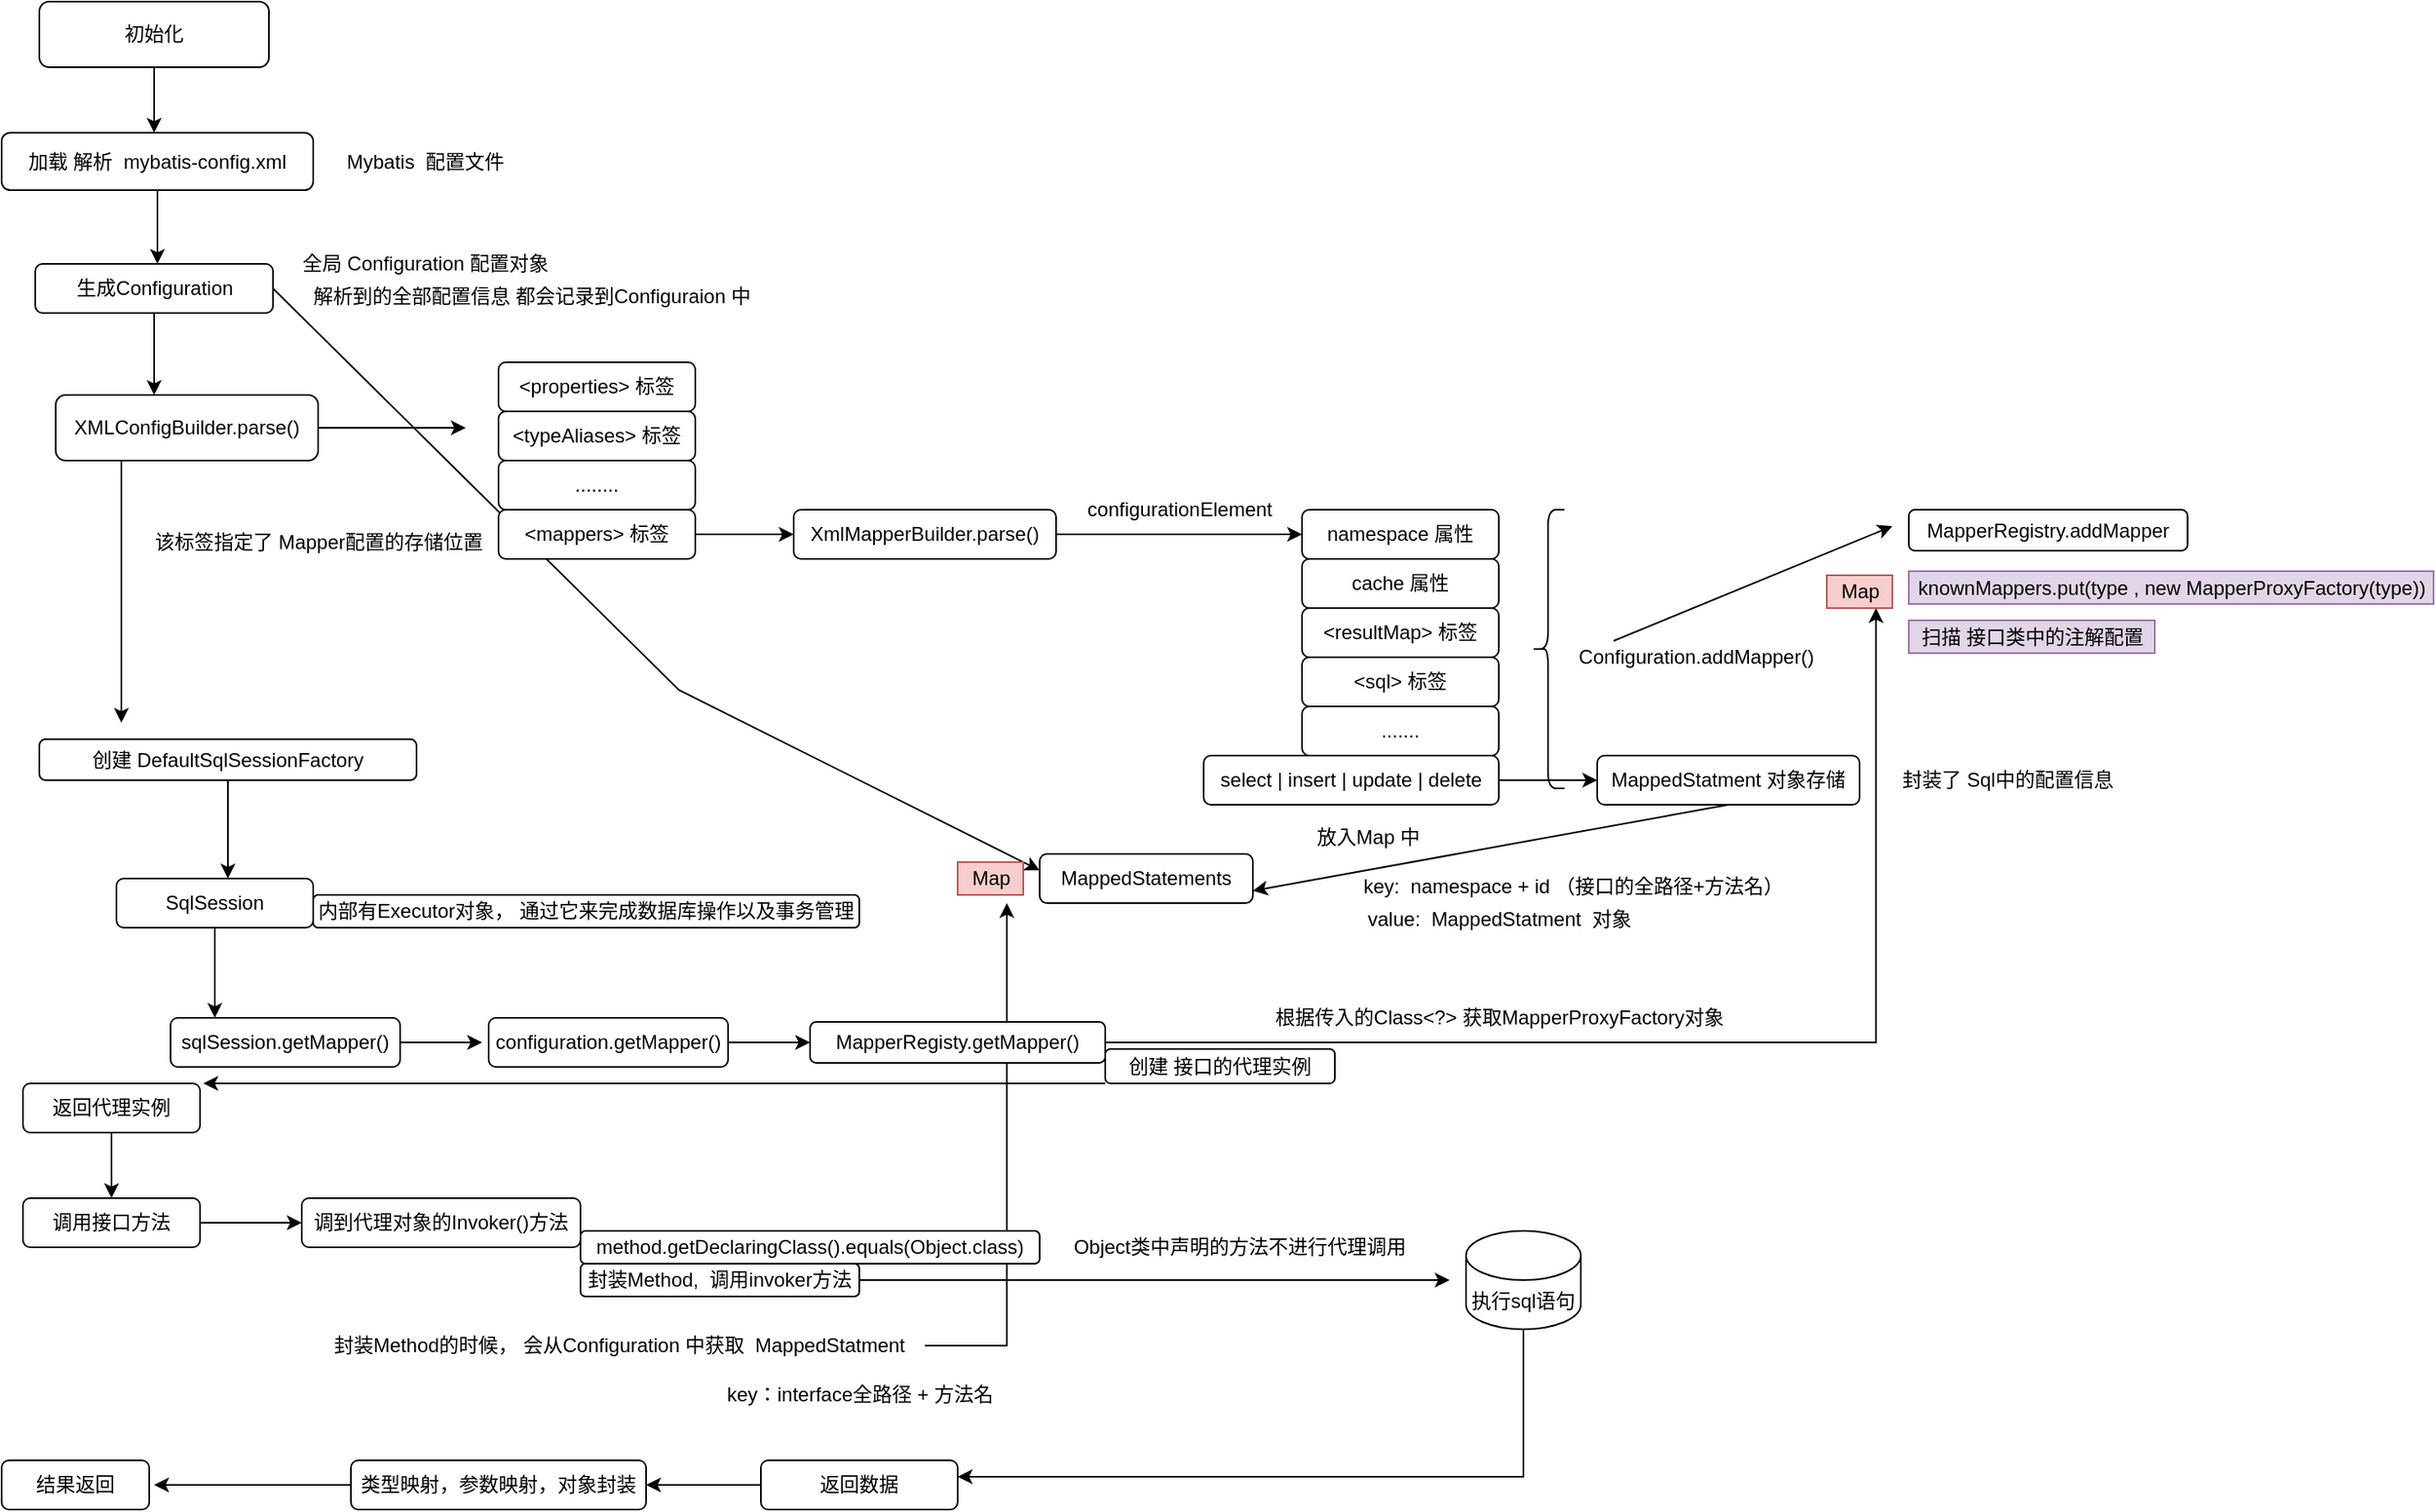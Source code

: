 <mxfile version="15.2.1" type="github">
  <diagram id="B5jJC25mj0-t0FNHeOOL" name="第 1 页">
    <mxGraphModel dx="1422" dy="748" grid="1" gridSize="10" guides="1" tooltips="1" connect="1" arrows="1" fold="1" page="1" pageScale="1" pageWidth="827" pageHeight="1169" math="0" shadow="0">
      <root>
        <mxCell id="0" />
        <mxCell id="1" parent="0" />
        <mxCell id="5JDHJ3_cwMuTR78_X9k_-93" style="edgeStyle=none;rounded=0;orthogonalLoop=1;jettySize=auto;html=1;" edge="1" parent="1" source="5JDHJ3_cwMuTR78_X9k_-92">
          <mxGeometry relative="1" as="geometry">
            <mxPoint x="653" y="590" as="targetPoint" />
            <Array as="points">
              <mxPoint x="653" y="860" />
            </Array>
          </mxGeometry>
        </mxCell>
        <mxCell id="5JDHJ3_cwMuTR78_X9k_-18" style="edgeStyle=none;rounded=0;orthogonalLoop=1;jettySize=auto;html=1;exitX=0.5;exitY=1;exitDx=0;exitDy=0;" edge="1" parent="1" source="5JDHJ3_cwMuTR78_X9k_-17">
          <mxGeometry relative="1" as="geometry">
            <mxPoint x="133" y="120" as="targetPoint" />
          </mxGeometry>
        </mxCell>
        <mxCell id="5JDHJ3_cwMuTR78_X9k_-17" value="初始化" style="rounded=1;whiteSpace=wrap;html=1;align=center;" vertex="1" parent="1">
          <mxGeometry x="63" y="40" width="140" height="40" as="geometry" />
        </mxCell>
        <mxCell id="5JDHJ3_cwMuTR78_X9k_-21" style="edgeStyle=none;rounded=0;orthogonalLoop=1;jettySize=auto;html=1;exitX=0.5;exitY=1;exitDx=0;exitDy=0;" edge="1" parent="1" source="5JDHJ3_cwMuTR78_X9k_-19">
          <mxGeometry relative="1" as="geometry">
            <mxPoint x="135" y="200" as="targetPoint" />
          </mxGeometry>
        </mxCell>
        <mxCell id="5JDHJ3_cwMuTR78_X9k_-19" value="加载 解析&amp;nbsp; mybatis-config.xml" style="rounded=1;whiteSpace=wrap;html=1;align=center;" vertex="1" parent="1">
          <mxGeometry x="40" y="120" width="190" height="35" as="geometry" />
        </mxCell>
        <mxCell id="5JDHJ3_cwMuTR78_X9k_-20" value="Mybatis&amp;nbsp; 配置文件" style="text;html=1;align=center;verticalAlign=middle;resizable=0;points=[];autosize=1;strokeColor=none;fillColor=none;" vertex="1" parent="1">
          <mxGeometry x="243" y="127.5" width="110" height="20" as="geometry" />
        </mxCell>
        <mxCell id="5JDHJ3_cwMuTR78_X9k_-24" style="edgeStyle=none;rounded=0;orthogonalLoop=1;jettySize=auto;html=1;exitX=0.5;exitY=1;exitDx=0;exitDy=0;" edge="1" parent="1" source="5JDHJ3_cwMuTR78_X9k_-22">
          <mxGeometry relative="1" as="geometry">
            <mxPoint x="133" y="280" as="targetPoint" />
          </mxGeometry>
        </mxCell>
        <mxCell id="5JDHJ3_cwMuTR78_X9k_-58" style="edgeStyle=none;rounded=0;orthogonalLoop=1;jettySize=auto;html=1;exitX=1;exitY=0.5;exitDx=0;exitDy=0;" edge="1" parent="1" source="5JDHJ3_cwMuTR78_X9k_-22">
          <mxGeometry relative="1" as="geometry">
            <mxPoint x="673" y="570" as="targetPoint" />
            <Array as="points">
              <mxPoint x="453" y="460" />
            </Array>
          </mxGeometry>
        </mxCell>
        <mxCell id="5JDHJ3_cwMuTR78_X9k_-22" value="生成Configuration" style="rounded=1;whiteSpace=wrap;html=1;align=center;" vertex="1" parent="1">
          <mxGeometry x="60.5" y="200" width="145" height="30" as="geometry" />
        </mxCell>
        <mxCell id="5JDHJ3_cwMuTR78_X9k_-23" value="全局 Configuration 配置对象" style="text;html=1;align=center;verticalAlign=middle;resizable=0;points=[];autosize=1;strokeColor=none;fillColor=none;" vertex="1" parent="1">
          <mxGeometry x="213" y="190" width="170" height="20" as="geometry" />
        </mxCell>
        <mxCell id="5JDHJ3_cwMuTR78_X9k_-54" style="edgeStyle=none;rounded=0;orthogonalLoop=1;jettySize=auto;html=1;exitX=0.5;exitY=1;exitDx=0;exitDy=0;" edge="1" parent="1" source="5JDHJ3_cwMuTR78_X9k_-25">
          <mxGeometry relative="1" as="geometry">
            <mxPoint x="178" y="575" as="targetPoint" />
          </mxGeometry>
        </mxCell>
        <mxCell id="5JDHJ3_cwMuTR78_X9k_-25" value="创建 DefaultSqlSessionFactory" style="rounded=1;whiteSpace=wrap;html=1;align=center;" vertex="1" parent="1">
          <mxGeometry x="63" y="490" width="230" height="25" as="geometry" />
        </mxCell>
        <mxCell id="5JDHJ3_cwMuTR78_X9k_-26" value="解析到的全部配置信息 都会记录到Configuraion 中" style="text;html=1;align=center;verticalAlign=middle;resizable=0;points=[];autosize=1;strokeColor=none;fillColor=none;" vertex="1" parent="1">
          <mxGeometry x="223" y="210" width="280" height="20" as="geometry" />
        </mxCell>
        <mxCell id="5JDHJ3_cwMuTR78_X9k_-28" style="edgeStyle=none;rounded=0;orthogonalLoop=1;jettySize=auto;html=1;exitX=1;exitY=0.5;exitDx=0;exitDy=0;" edge="1" parent="1" source="5JDHJ3_cwMuTR78_X9k_-27">
          <mxGeometry relative="1" as="geometry">
            <mxPoint x="323" y="300" as="targetPoint" />
          </mxGeometry>
        </mxCell>
        <mxCell id="5JDHJ3_cwMuTR78_X9k_-68" style="edgeStyle=none;rounded=0;orthogonalLoop=1;jettySize=auto;html=1;exitX=0.25;exitY=1;exitDx=0;exitDy=0;" edge="1" parent="1" source="5JDHJ3_cwMuTR78_X9k_-27">
          <mxGeometry relative="1" as="geometry">
            <mxPoint x="113" y="480" as="targetPoint" />
          </mxGeometry>
        </mxCell>
        <mxCell id="5JDHJ3_cwMuTR78_X9k_-27" value="XMLConfigBuilder.parse()" style="rounded=1;whiteSpace=wrap;html=1;align=center;" vertex="1" parent="1">
          <mxGeometry x="73" y="280" width="160" height="40" as="geometry" />
        </mxCell>
        <mxCell id="5JDHJ3_cwMuTR78_X9k_-29" value="&amp;lt;properties&amp;gt; 标签" style="rounded=1;whiteSpace=wrap;html=1;align=center;" vertex="1" parent="1">
          <mxGeometry x="343" y="260" width="120" height="30" as="geometry" />
        </mxCell>
        <mxCell id="5JDHJ3_cwMuTR78_X9k_-30" value="&amp;lt;typeAliases&amp;gt; 标签" style="rounded=1;whiteSpace=wrap;html=1;align=center;" vertex="1" parent="1">
          <mxGeometry x="343" y="290" width="120" height="30" as="geometry" />
        </mxCell>
        <mxCell id="5JDHJ3_cwMuTR78_X9k_-31" value="........" style="rounded=1;whiteSpace=wrap;html=1;align=center;" vertex="1" parent="1">
          <mxGeometry x="343" y="320" width="120" height="30" as="geometry" />
        </mxCell>
        <mxCell id="5JDHJ3_cwMuTR78_X9k_-34" style="edgeStyle=none;rounded=0;orthogonalLoop=1;jettySize=auto;html=1;exitX=1;exitY=0.5;exitDx=0;exitDy=0;" edge="1" parent="1" source="5JDHJ3_cwMuTR78_X9k_-32">
          <mxGeometry relative="1" as="geometry">
            <mxPoint x="523" y="365" as="targetPoint" />
          </mxGeometry>
        </mxCell>
        <mxCell id="5JDHJ3_cwMuTR78_X9k_-32" value="&amp;lt;mappers&amp;gt; 标签" style="rounded=1;whiteSpace=wrap;html=1;align=center;" vertex="1" parent="1">
          <mxGeometry x="343" y="350" width="120" height="30" as="geometry" />
        </mxCell>
        <mxCell id="5JDHJ3_cwMuTR78_X9k_-33" value="该标签指定了 Mapper配置的存储位置" style="text;html=1;align=center;verticalAlign=middle;resizable=0;points=[];autosize=1;strokeColor=none;fillColor=none;" vertex="1" parent="1">
          <mxGeometry x="123" y="360" width="220" height="20" as="geometry" />
        </mxCell>
        <mxCell id="5JDHJ3_cwMuTR78_X9k_-35" value="MapperRegistry.addMapper" style="rounded=1;whiteSpace=wrap;html=1;align=center;" vertex="1" parent="1">
          <mxGeometry x="1203" y="350" width="170" height="25" as="geometry" />
        </mxCell>
        <mxCell id="5JDHJ3_cwMuTR78_X9k_-36" value="knownMappers.put(type , new MapperProxyFactory(type))" style="text;html=1;align=center;verticalAlign=middle;resizable=0;points=[];autosize=1;strokeColor=#9673a6;fillColor=#e1d5e7;" vertex="1" parent="1">
          <mxGeometry x="1203" y="387.5" width="320" height="20" as="geometry" />
        </mxCell>
        <mxCell id="5JDHJ3_cwMuTR78_X9k_-37" value="扫描 接口类中的注解配置" style="text;html=1;align=center;verticalAlign=middle;resizable=0;points=[];autosize=1;strokeColor=#9673a6;fillColor=#e1d5e7;" vertex="1" parent="1">
          <mxGeometry x="1203" y="417.5" width="150" height="20" as="geometry" />
        </mxCell>
        <mxCell id="5JDHJ3_cwMuTR78_X9k_-40" style="edgeStyle=none;rounded=0;orthogonalLoop=1;jettySize=auto;html=1;exitX=1;exitY=0.5;exitDx=0;exitDy=0;" edge="1" parent="1" source="5JDHJ3_cwMuTR78_X9k_-39">
          <mxGeometry relative="1" as="geometry">
            <mxPoint x="833" y="365" as="targetPoint" />
          </mxGeometry>
        </mxCell>
        <mxCell id="5JDHJ3_cwMuTR78_X9k_-39" value="XmlMapperBuilder.parse()" style="rounded=1;whiteSpace=wrap;html=1;align=center;" vertex="1" parent="1">
          <mxGeometry x="523" y="350" width="160" height="30" as="geometry" />
        </mxCell>
        <mxCell id="5JDHJ3_cwMuTR78_X9k_-41" value="configurationElement" style="text;html=1;align=center;verticalAlign=middle;resizable=0;points=[];autosize=1;strokeColor=none;fillColor=none;" vertex="1" parent="1">
          <mxGeometry x="693" y="340" width="130" height="20" as="geometry" />
        </mxCell>
        <mxCell id="5JDHJ3_cwMuTR78_X9k_-42" value="namespace 属性" style="rounded=1;whiteSpace=wrap;html=1;align=center;" vertex="1" parent="1">
          <mxGeometry x="833" y="350" width="120" height="30" as="geometry" />
        </mxCell>
        <mxCell id="5JDHJ3_cwMuTR78_X9k_-43" value="cache 属性" style="rounded=1;whiteSpace=wrap;html=1;align=center;" vertex="1" parent="1">
          <mxGeometry x="833" y="380" width="120" height="30" as="geometry" />
        </mxCell>
        <mxCell id="5JDHJ3_cwMuTR78_X9k_-44" value="&amp;lt;resultMap&amp;gt; 标签" style="rounded=1;whiteSpace=wrap;html=1;align=center;" vertex="1" parent="1">
          <mxGeometry x="833" y="410" width="120" height="30" as="geometry" />
        </mxCell>
        <mxCell id="5JDHJ3_cwMuTR78_X9k_-45" value="&amp;lt;sql&amp;gt; 标签" style="rounded=1;whiteSpace=wrap;html=1;align=center;" vertex="1" parent="1">
          <mxGeometry x="833" y="440" width="120" height="30" as="geometry" />
        </mxCell>
        <mxCell id="5JDHJ3_cwMuTR78_X9k_-46" value="......." style="rounded=1;whiteSpace=wrap;html=1;align=center;" vertex="1" parent="1">
          <mxGeometry x="833" y="470" width="120" height="30" as="geometry" />
        </mxCell>
        <mxCell id="5JDHJ3_cwMuTR78_X9k_-48" style="edgeStyle=none;rounded=0;orthogonalLoop=1;jettySize=auto;html=1;exitX=1;exitY=0.5;exitDx=0;exitDy=0;" edge="1" parent="1" source="5JDHJ3_cwMuTR78_X9k_-47">
          <mxGeometry relative="1" as="geometry">
            <mxPoint x="1013" y="515" as="targetPoint" />
          </mxGeometry>
        </mxCell>
        <mxCell id="5JDHJ3_cwMuTR78_X9k_-47" value="select | insert | update | delete" style="rounded=1;whiteSpace=wrap;html=1;align=center;" vertex="1" parent="1">
          <mxGeometry x="773" y="500" width="180" height="30" as="geometry" />
        </mxCell>
        <mxCell id="5JDHJ3_cwMuTR78_X9k_-61" style="edgeStyle=none;rounded=0;orthogonalLoop=1;jettySize=auto;html=1;exitX=0.5;exitY=1;exitDx=0;exitDy=0;entryX=1;entryY=0.75;entryDx=0;entryDy=0;" edge="1" parent="1" source="5JDHJ3_cwMuTR78_X9k_-49" target="5JDHJ3_cwMuTR78_X9k_-59">
          <mxGeometry relative="1" as="geometry" />
        </mxCell>
        <mxCell id="5JDHJ3_cwMuTR78_X9k_-49" value="MappedStatment 对象存储" style="rounded=1;whiteSpace=wrap;html=1;align=center;" vertex="1" parent="1">
          <mxGeometry x="1013" y="500" width="160" height="30" as="geometry" />
        </mxCell>
        <mxCell id="5JDHJ3_cwMuTR78_X9k_-50" value="" style="endArrow=classic;html=1;" edge="1" parent="1">
          <mxGeometry width="50" height="50" relative="1" as="geometry">
            <mxPoint x="1023" y="430" as="sourcePoint" />
            <mxPoint x="1193" y="360" as="targetPoint" />
          </mxGeometry>
        </mxCell>
        <mxCell id="5JDHJ3_cwMuTR78_X9k_-52" value="" style="shape=curlyBracket;whiteSpace=wrap;html=1;rounded=1;align=center;" vertex="1" parent="1">
          <mxGeometry x="973" y="350" width="20" height="170" as="geometry" />
        </mxCell>
        <mxCell id="5JDHJ3_cwMuTR78_X9k_-71" style="edgeStyle=none;rounded=0;orthogonalLoop=1;jettySize=auto;html=1;exitX=0.5;exitY=1;exitDx=0;exitDy=0;" edge="1" parent="1" source="5JDHJ3_cwMuTR78_X9k_-55">
          <mxGeometry relative="1" as="geometry">
            <mxPoint x="170" y="660" as="targetPoint" />
          </mxGeometry>
        </mxCell>
        <mxCell id="5JDHJ3_cwMuTR78_X9k_-55" value="SqlSession" style="rounded=1;whiteSpace=wrap;html=1;align=center;" vertex="1" parent="1">
          <mxGeometry x="110" y="575" width="120" height="30" as="geometry" />
        </mxCell>
        <mxCell id="5JDHJ3_cwMuTR78_X9k_-56" value="内部有Executor对象， 通过它来完成数据库操作以及事务管理" style="rounded=1;whiteSpace=wrap;html=1;align=center;" vertex="1" parent="1">
          <mxGeometry x="230" y="585" width="333" height="20" as="geometry" />
        </mxCell>
        <mxCell id="5JDHJ3_cwMuTR78_X9k_-59" value="MappedStatements" style="rounded=1;whiteSpace=wrap;html=1;align=center;" vertex="1" parent="1">
          <mxGeometry x="673" y="560" width="130" height="30" as="geometry" />
        </mxCell>
        <mxCell id="5JDHJ3_cwMuTR78_X9k_-60" value="Map" style="text;html=1;align=center;verticalAlign=middle;resizable=0;points=[];autosize=1;strokeColor=#b85450;fillColor=#f8cecc;" vertex="1" parent="1">
          <mxGeometry x="623" y="565" width="40" height="20" as="geometry" />
        </mxCell>
        <mxCell id="5JDHJ3_cwMuTR78_X9k_-62" value="放入Map 中" style="text;html=1;align=center;verticalAlign=middle;resizable=0;points=[];autosize=1;strokeColor=none;fillColor=none;" vertex="1" parent="1">
          <mxGeometry x="833" y="540" width="80" height="20" as="geometry" />
        </mxCell>
        <mxCell id="5JDHJ3_cwMuTR78_X9k_-64" value="key:&amp;nbsp; namespace + id （接口的全路径+方法名）" style="text;html=1;align=center;verticalAlign=middle;resizable=0;points=[];autosize=1;strokeColor=none;fillColor=none;" vertex="1" parent="1">
          <mxGeometry x="863" y="570" width="270" height="20" as="geometry" />
        </mxCell>
        <mxCell id="5JDHJ3_cwMuTR78_X9k_-65" value="value:&amp;nbsp; MappedStatment&amp;nbsp; 对象" style="text;html=1;align=center;verticalAlign=middle;resizable=0;points=[];autosize=1;strokeColor=none;fillColor=none;" vertex="1" parent="1">
          <mxGeometry x="863" y="590" width="180" height="20" as="geometry" />
        </mxCell>
        <mxCell id="5JDHJ3_cwMuTR78_X9k_-66" value="封装了 Sql中的配置信息" style="text;html=1;align=center;verticalAlign=middle;resizable=0;points=[];autosize=1;strokeColor=none;fillColor=none;" vertex="1" parent="1">
          <mxGeometry x="1193" y="505" width="140" height="20" as="geometry" />
        </mxCell>
        <mxCell id="5JDHJ3_cwMuTR78_X9k_-70" value="Configuration.addMapper()" style="text;html=1;align=center;verticalAlign=middle;resizable=0;points=[];autosize=1;strokeColor=none;fillColor=none;" vertex="1" parent="1">
          <mxGeometry x="993" y="430" width="160" height="20" as="geometry" />
        </mxCell>
        <mxCell id="5JDHJ3_cwMuTR78_X9k_-73" style="edgeStyle=none;rounded=0;orthogonalLoop=1;jettySize=auto;html=1;exitX=1;exitY=0.5;exitDx=0;exitDy=0;" edge="1" parent="1" source="5JDHJ3_cwMuTR78_X9k_-72">
          <mxGeometry relative="1" as="geometry">
            <mxPoint x="333" y="675" as="targetPoint" />
          </mxGeometry>
        </mxCell>
        <mxCell id="5JDHJ3_cwMuTR78_X9k_-72" value="sqlSession.getMapper()" style="rounded=1;whiteSpace=wrap;html=1;align=center;" vertex="1" parent="1">
          <mxGeometry x="143" y="660" width="140" height="30" as="geometry" />
        </mxCell>
        <mxCell id="5JDHJ3_cwMuTR78_X9k_-75" style="edgeStyle=none;rounded=0;orthogonalLoop=1;jettySize=auto;html=1;exitX=1;exitY=0.5;exitDx=0;exitDy=0;" edge="1" parent="1" source="5JDHJ3_cwMuTR78_X9k_-74">
          <mxGeometry relative="1" as="geometry">
            <mxPoint x="533" y="675" as="targetPoint" />
          </mxGeometry>
        </mxCell>
        <mxCell id="5JDHJ3_cwMuTR78_X9k_-74" value="configuration.getMapper()" style="rounded=1;whiteSpace=wrap;html=1;align=center;" vertex="1" parent="1">
          <mxGeometry x="337" y="660" width="146" height="30" as="geometry" />
        </mxCell>
        <mxCell id="5JDHJ3_cwMuTR78_X9k_-78" style="edgeStyle=none;rounded=0;orthogonalLoop=1;jettySize=auto;html=1;exitX=1;exitY=0.5;exitDx=0;exitDy=0;entryX=0.75;entryY=1;entryDx=0;entryDy=0;entryPerimeter=0;" edge="1" parent="1" source="5JDHJ3_cwMuTR78_X9k_-76" target="5JDHJ3_cwMuTR78_X9k_-77">
          <mxGeometry relative="1" as="geometry">
            <Array as="points">
              <mxPoint x="1183" y="675" />
            </Array>
          </mxGeometry>
        </mxCell>
        <mxCell id="5JDHJ3_cwMuTR78_X9k_-76" value="MapperRegisty.getMapper()" style="rounded=1;whiteSpace=wrap;html=1;align=center;" vertex="1" parent="1">
          <mxGeometry x="533" y="662.5" width="180" height="25" as="geometry" />
        </mxCell>
        <mxCell id="5JDHJ3_cwMuTR78_X9k_-77" value="Map" style="text;html=1;align=center;verticalAlign=middle;resizable=0;points=[];autosize=1;strokeColor=#b85450;fillColor=#f8cecc;" vertex="1" parent="1">
          <mxGeometry x="1153" y="390" width="40" height="20" as="geometry" />
        </mxCell>
        <mxCell id="5JDHJ3_cwMuTR78_X9k_-79" value="根据传入的Class&amp;lt;?&amp;gt; 获取MapperProxyFactory对象" style="text;html=1;align=center;verticalAlign=middle;resizable=0;points=[];autosize=1;strokeColor=none;fillColor=none;" vertex="1" parent="1">
          <mxGeometry x="808" y="650" width="290" height="20" as="geometry" />
        </mxCell>
        <mxCell id="5JDHJ3_cwMuTR78_X9k_-82" style="edgeStyle=none;rounded=0;orthogonalLoop=1;jettySize=auto;html=1;" edge="1" parent="1">
          <mxGeometry relative="1" as="geometry">
            <mxPoint x="163" y="700" as="targetPoint" />
            <mxPoint x="713" y="700" as="sourcePoint" />
          </mxGeometry>
        </mxCell>
        <mxCell id="5JDHJ3_cwMuTR78_X9k_-80" value="创建 接口的代理实例" style="rounded=1;whiteSpace=wrap;html=1;align=center;" vertex="1" parent="1">
          <mxGeometry x="713" y="679" width="140" height="21" as="geometry" />
        </mxCell>
        <mxCell id="5JDHJ3_cwMuTR78_X9k_-84" style="edgeStyle=none;rounded=0;orthogonalLoop=1;jettySize=auto;html=1;exitX=0.5;exitY=1;exitDx=0;exitDy=0;" edge="1" parent="1" source="5JDHJ3_cwMuTR78_X9k_-83">
          <mxGeometry relative="1" as="geometry">
            <mxPoint x="107" y="770" as="targetPoint" />
          </mxGeometry>
        </mxCell>
        <mxCell id="5JDHJ3_cwMuTR78_X9k_-83" value="返回代理实例" style="rounded=1;whiteSpace=wrap;html=1;align=center;" vertex="1" parent="1">
          <mxGeometry x="53" y="700" width="108" height="30" as="geometry" />
        </mxCell>
        <mxCell id="5JDHJ3_cwMuTR78_X9k_-86" style="edgeStyle=none;rounded=0;orthogonalLoop=1;jettySize=auto;html=1;exitX=1;exitY=0.5;exitDx=0;exitDy=0;" edge="1" parent="1" source="5JDHJ3_cwMuTR78_X9k_-85">
          <mxGeometry relative="1" as="geometry">
            <mxPoint x="223" y="785" as="targetPoint" />
          </mxGeometry>
        </mxCell>
        <mxCell id="5JDHJ3_cwMuTR78_X9k_-85" value="调用接口方法" style="rounded=1;whiteSpace=wrap;html=1;align=center;" vertex="1" parent="1">
          <mxGeometry x="53" y="770" width="108" height="30" as="geometry" />
        </mxCell>
        <mxCell id="5JDHJ3_cwMuTR78_X9k_-87" value="调到代理对象的Invoker()方法" style="rounded=1;whiteSpace=wrap;html=1;align=center;" vertex="1" parent="1">
          <mxGeometry x="223" y="770" width="170" height="30" as="geometry" />
        </mxCell>
        <mxCell id="5JDHJ3_cwMuTR78_X9k_-88" value="method.getDeclaringClass().equals(Object.class)" style="rounded=1;whiteSpace=wrap;html=1;align=center;" vertex="1" parent="1">
          <mxGeometry x="393" y="790" width="280" height="20" as="geometry" />
        </mxCell>
        <mxCell id="5JDHJ3_cwMuTR78_X9k_-89" value="&amp;nbsp;Object类中声明的方法不进行代理调用" style="text;html=1;align=center;verticalAlign=middle;resizable=0;points=[];autosize=1;strokeColor=none;fillColor=none;" vertex="1" parent="1">
          <mxGeometry x="683" y="790" width="220" height="20" as="geometry" />
        </mxCell>
        <mxCell id="5JDHJ3_cwMuTR78_X9k_-91" style="edgeStyle=none;rounded=0;orthogonalLoop=1;jettySize=auto;html=1;exitX=1;exitY=0.5;exitDx=0;exitDy=0;" edge="1" parent="1" source="5JDHJ3_cwMuTR78_X9k_-90">
          <mxGeometry relative="1" as="geometry">
            <mxPoint x="923" y="820" as="targetPoint" />
          </mxGeometry>
        </mxCell>
        <mxCell id="5JDHJ3_cwMuTR78_X9k_-90" value="封装Method,&amp;nbsp; 调用invoker方法" style="rounded=1;whiteSpace=wrap;html=1;align=center;" vertex="1" parent="1">
          <mxGeometry x="393" y="810" width="170" height="20" as="geometry" />
        </mxCell>
        <mxCell id="5JDHJ3_cwMuTR78_X9k_-92" value="封装Method的时候， 会从Configuration 中获取&amp;nbsp; MappedStatment&amp;nbsp;" style="text;html=1;align=center;verticalAlign=middle;resizable=0;points=[];autosize=1;strokeColor=none;fillColor=none;" vertex="1" parent="1">
          <mxGeometry x="233" y="850" width="370" height="20" as="geometry" />
        </mxCell>
        <mxCell id="5JDHJ3_cwMuTR78_X9k_-94" value="key：interface全路径 + 方法名" style="text;html=1;align=center;verticalAlign=middle;resizable=0;points=[];autosize=1;strokeColor=none;fillColor=none;" vertex="1" parent="1">
          <mxGeometry x="473" y="880" width="180" height="20" as="geometry" />
        </mxCell>
        <mxCell id="5JDHJ3_cwMuTR78_X9k_-96" style="edgeStyle=none;rounded=0;orthogonalLoop=1;jettySize=auto;html=1;exitX=0.5;exitY=1;exitDx=0;exitDy=0;exitPerimeter=0;" edge="1" parent="1" source="5JDHJ3_cwMuTR78_X9k_-95">
          <mxGeometry relative="1" as="geometry">
            <mxPoint x="623" y="940" as="targetPoint" />
            <Array as="points">
              <mxPoint x="968" y="940" />
            </Array>
          </mxGeometry>
        </mxCell>
        <mxCell id="5JDHJ3_cwMuTR78_X9k_-95" value="执行sql语句" style="shape=cylinder3;whiteSpace=wrap;html=1;boundedLbl=1;backgroundOutline=1;size=15;align=center;" vertex="1" parent="1">
          <mxGeometry x="933" y="790" width="70" height="60" as="geometry" />
        </mxCell>
        <mxCell id="5JDHJ3_cwMuTR78_X9k_-99" style="edgeStyle=none;rounded=0;orthogonalLoop=1;jettySize=auto;html=1;exitX=0;exitY=0.5;exitDx=0;exitDy=0;entryX=1;entryY=0.5;entryDx=0;entryDy=0;" edge="1" parent="1" source="5JDHJ3_cwMuTR78_X9k_-97" target="5JDHJ3_cwMuTR78_X9k_-98">
          <mxGeometry relative="1" as="geometry" />
        </mxCell>
        <mxCell id="5JDHJ3_cwMuTR78_X9k_-97" value="返回数据" style="rounded=1;whiteSpace=wrap;html=1;align=center;" vertex="1" parent="1">
          <mxGeometry x="503" y="930" width="120" height="30" as="geometry" />
        </mxCell>
        <mxCell id="5JDHJ3_cwMuTR78_X9k_-100" style="edgeStyle=none;rounded=0;orthogonalLoop=1;jettySize=auto;html=1;exitX=0;exitY=0.5;exitDx=0;exitDy=0;" edge="1" parent="1" source="5JDHJ3_cwMuTR78_X9k_-98">
          <mxGeometry relative="1" as="geometry">
            <mxPoint x="133" y="945" as="targetPoint" />
          </mxGeometry>
        </mxCell>
        <mxCell id="5JDHJ3_cwMuTR78_X9k_-98" value="类型映射，参数映射，对象封装" style="rounded=1;whiteSpace=wrap;html=1;align=center;" vertex="1" parent="1">
          <mxGeometry x="253" y="930" width="180" height="30" as="geometry" />
        </mxCell>
        <mxCell id="5JDHJ3_cwMuTR78_X9k_-101" value="结果返回" style="rounded=1;whiteSpace=wrap;html=1;align=center;" vertex="1" parent="1">
          <mxGeometry x="40" y="930" width="90" height="30" as="geometry" />
        </mxCell>
      </root>
    </mxGraphModel>
  </diagram>
</mxfile>
